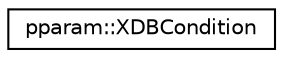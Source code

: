 digraph "Graphical Class Hierarchy"
{
 // LATEX_PDF_SIZE
  edge [fontname="Helvetica",fontsize="10",labelfontname="Helvetica",labelfontsize="10"];
  node [fontname="Helvetica",fontsize="10",shape=record];
  rankdir="LR";
  Node0 [label="pparam::XDBCondition",height=0.2,width=0.4,color="black", fillcolor="white", style="filled",URL="$classpparam_1_1XDBCondition.html",tooltip=" "];
}

